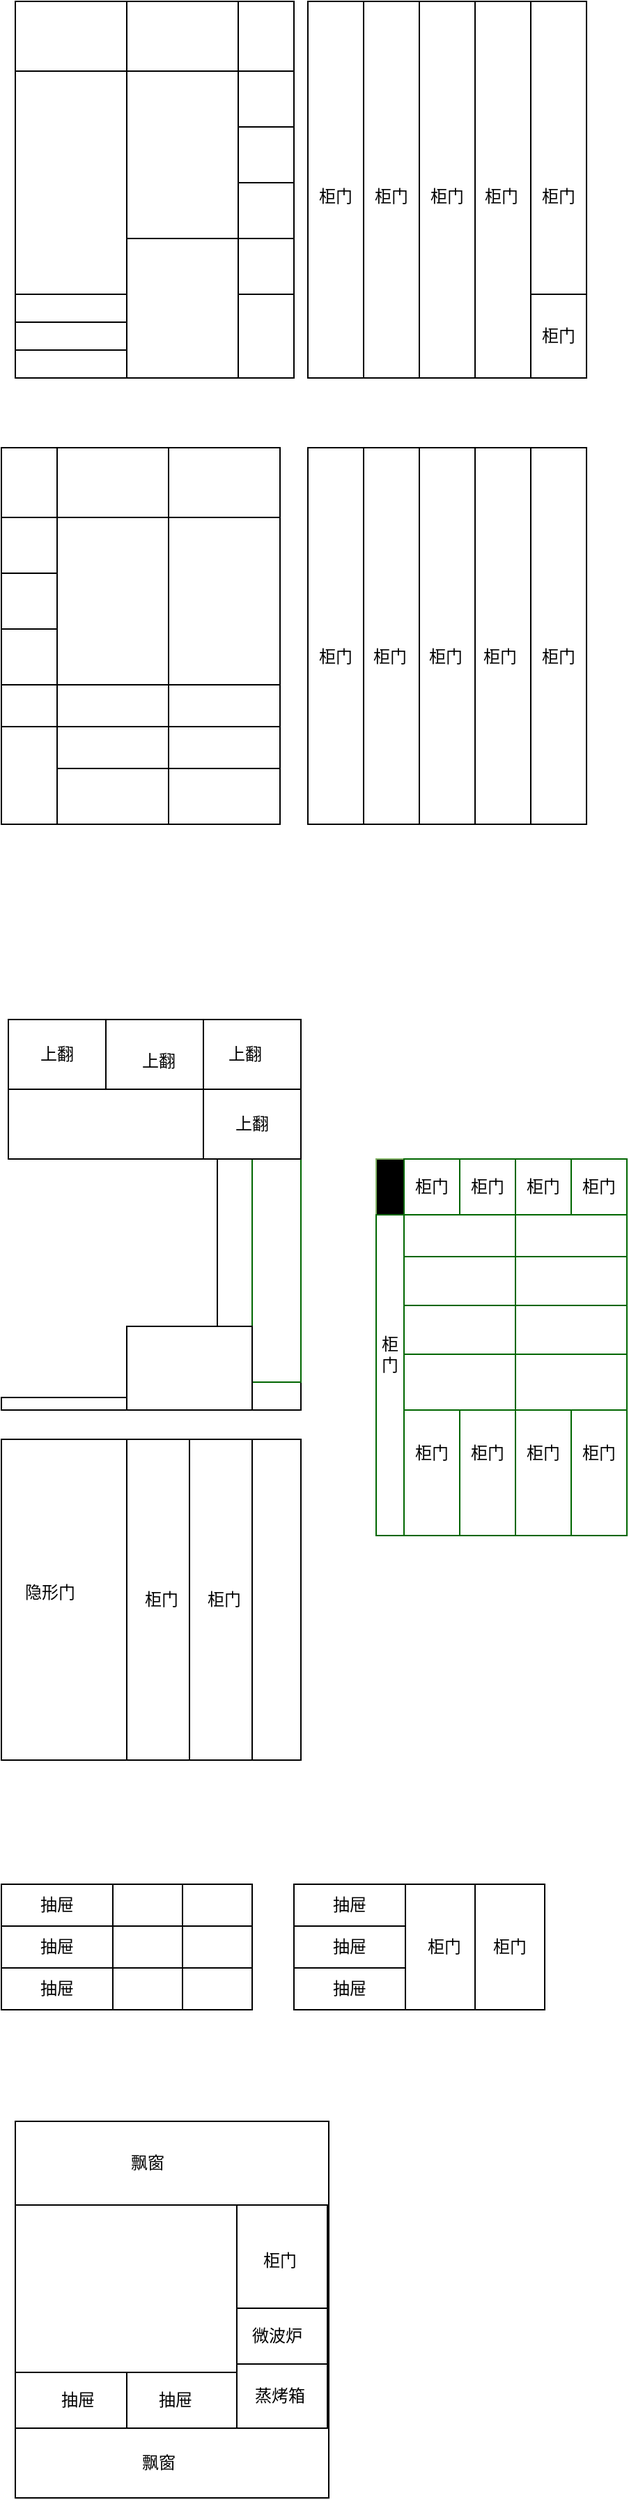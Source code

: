 <mxfile version="21.7.2" type="device">
  <diagram id="jiTWO1YmL6XulRGC9YT3" name="第 1 页">
    <mxGraphModel dx="1331" dy="788" grid="1" gridSize="10" guides="1" tooltips="1" connect="1" arrows="1" fold="1" page="1" pageScale="1" pageWidth="827" pageHeight="1169" math="0" shadow="0">
      <root>
        <mxCell id="0" />
        <mxCell id="1" parent="0" />
        <mxCell id="bLET4j2twnsAtOnIxXIQ-1" value="" style="rounded=0;whiteSpace=wrap;html=1;" parent="1" vertex="1">
          <mxGeometry x="160" y="360" width="80" height="270" as="geometry" />
        </mxCell>
        <mxCell id="bLET4j2twnsAtOnIxXIQ-2" value="" style="rounded=0;whiteSpace=wrap;html=1;" parent="1" vertex="1">
          <mxGeometry x="240" y="360" width="80" height="270" as="geometry" />
        </mxCell>
        <mxCell id="bLET4j2twnsAtOnIxXIQ-4" value="" style="rounded=0;whiteSpace=wrap;html=1;" parent="1" vertex="1">
          <mxGeometry x="320" y="360" width="40" height="270" as="geometry" />
        </mxCell>
        <mxCell id="bLET4j2twnsAtOnIxXIQ-5" value="" style="rounded=0;whiteSpace=wrap;html=1;" parent="1" vertex="1">
          <mxGeometry x="160" y="360" width="80" height="50" as="geometry" />
        </mxCell>
        <mxCell id="bLET4j2twnsAtOnIxXIQ-6" value="" style="rounded=0;whiteSpace=wrap;html=1;" parent="1" vertex="1">
          <mxGeometry x="240" y="360" width="80" height="50" as="geometry" />
        </mxCell>
        <mxCell id="bLET4j2twnsAtOnIxXIQ-7" value="" style="rounded=0;whiteSpace=wrap;html=1;" parent="1" vertex="1">
          <mxGeometry x="320" y="360" width="40" height="50" as="geometry" />
        </mxCell>
        <mxCell id="bLET4j2twnsAtOnIxXIQ-9" value="" style="rounded=0;whiteSpace=wrap;html=1;" parent="1" vertex="1">
          <mxGeometry x="160" y="610" width="80" height="20" as="geometry" />
        </mxCell>
        <mxCell id="bLET4j2twnsAtOnIxXIQ-10" value="" style="rounded=0;whiteSpace=wrap;html=1;" parent="1" vertex="1">
          <mxGeometry x="240" y="530" width="80" height="100" as="geometry" />
        </mxCell>
        <mxCell id="bLET4j2twnsAtOnIxXIQ-11" value="" style="rounded=0;whiteSpace=wrap;html=1;" parent="1" vertex="1">
          <mxGeometry x="160" y="590" width="80" height="20" as="geometry" />
        </mxCell>
        <mxCell id="bLET4j2twnsAtOnIxXIQ-12" value="" style="rounded=0;whiteSpace=wrap;html=1;" parent="1" vertex="1">
          <mxGeometry x="160" y="570" width="80" height="20" as="geometry" />
        </mxCell>
        <mxCell id="bLET4j2twnsAtOnIxXIQ-13" value="" style="rounded=0;whiteSpace=wrap;html=1;" parent="1" vertex="1">
          <mxGeometry x="320" y="570" width="40" height="60" as="geometry" />
        </mxCell>
        <mxCell id="bLET4j2twnsAtOnIxXIQ-14" value="" style="rounded=0;whiteSpace=wrap;html=1;" parent="1" vertex="1">
          <mxGeometry x="320" y="530" width="40" height="40" as="geometry" />
        </mxCell>
        <mxCell id="bLET4j2twnsAtOnIxXIQ-15" value="" style="rounded=0;whiteSpace=wrap;html=1;" parent="1" vertex="1">
          <mxGeometry x="320" y="490" width="40" height="40" as="geometry" />
        </mxCell>
        <mxCell id="bLET4j2twnsAtOnIxXIQ-16" value="" style="rounded=0;whiteSpace=wrap;html=1;" parent="1" vertex="1">
          <mxGeometry x="320" y="450" width="40" height="40" as="geometry" />
        </mxCell>
        <mxCell id="bLET4j2twnsAtOnIxXIQ-17" value="" style="rounded=0;whiteSpace=wrap;html=1;" parent="1" vertex="1">
          <mxGeometry x="320" y="410" width="40" height="40" as="geometry" />
        </mxCell>
        <mxCell id="bLET4j2twnsAtOnIxXIQ-18" value="" style="rounded=0;whiteSpace=wrap;html=1;" parent="1" vertex="1">
          <mxGeometry x="370" y="360" width="80" height="270" as="geometry" />
        </mxCell>
        <mxCell id="bLET4j2twnsAtOnIxXIQ-19" value="" style="rounded=0;whiteSpace=wrap;html=1;" parent="1" vertex="1">
          <mxGeometry x="450" y="360" width="80" height="270" as="geometry" />
        </mxCell>
        <mxCell id="bLET4j2twnsAtOnIxXIQ-20" value="" style="rounded=0;whiteSpace=wrap;html=1;" parent="1" vertex="1">
          <mxGeometry x="530" y="360" width="40" height="270" as="geometry" />
        </mxCell>
        <mxCell id="bLET4j2twnsAtOnIxXIQ-28" value="" style="rounded=0;whiteSpace=wrap;html=1;" parent="1" vertex="1">
          <mxGeometry x="530" y="570" width="40" height="60" as="geometry" />
        </mxCell>
        <mxCell id="bLET4j2twnsAtOnIxXIQ-33" value="" style="rounded=0;whiteSpace=wrap;html=1;" parent="1" vertex="1">
          <mxGeometry x="370" y="360" width="40" height="270" as="geometry" />
        </mxCell>
        <mxCell id="bLET4j2twnsAtOnIxXIQ-34" value="" style="rounded=0;whiteSpace=wrap;html=1;" parent="1" vertex="1">
          <mxGeometry x="450" y="360" width="40" height="270" as="geometry" />
        </mxCell>
        <mxCell id="bLET4j2twnsAtOnIxXIQ-37" value="" style="rounded=0;whiteSpace=wrap;html=1;" parent="1" vertex="1">
          <mxGeometry x="370" y="680" width="80" height="270" as="geometry" />
        </mxCell>
        <mxCell id="bLET4j2twnsAtOnIxXIQ-38" value="" style="rounded=0;whiteSpace=wrap;html=1;" parent="1" vertex="1">
          <mxGeometry x="450" y="680" width="80" height="270" as="geometry" />
        </mxCell>
        <mxCell id="bLET4j2twnsAtOnIxXIQ-39" value="" style="rounded=0;whiteSpace=wrap;html=1;" parent="1" vertex="1">
          <mxGeometry x="530" y="680" width="40" height="270" as="geometry" />
        </mxCell>
        <mxCell id="bLET4j2twnsAtOnIxXIQ-41" value="" style="rounded=0;whiteSpace=wrap;html=1;" parent="1" vertex="1">
          <mxGeometry x="370" y="680" width="40" height="270" as="geometry" />
        </mxCell>
        <mxCell id="bLET4j2twnsAtOnIxXIQ-42" value="" style="rounded=0;whiteSpace=wrap;html=1;" parent="1" vertex="1">
          <mxGeometry x="450" y="680" width="40" height="270" as="geometry" />
        </mxCell>
        <mxCell id="bLET4j2twnsAtOnIxXIQ-43" value="" style="rounded=0;whiteSpace=wrap;html=1;" parent="1" vertex="1">
          <mxGeometry x="190" y="680" width="80" height="270" as="geometry" />
        </mxCell>
        <mxCell id="bLET4j2twnsAtOnIxXIQ-44" value="" style="rounded=0;whiteSpace=wrap;html=1;" parent="1" vertex="1">
          <mxGeometry x="270" y="680" width="80" height="270" as="geometry" />
        </mxCell>
        <mxCell id="bLET4j2twnsAtOnIxXIQ-45" value="" style="rounded=0;whiteSpace=wrap;html=1;" parent="1" vertex="1">
          <mxGeometry x="150" y="680" width="40" height="270" as="geometry" />
        </mxCell>
        <mxCell id="bLET4j2twnsAtOnIxXIQ-49" value="" style="rounded=0;whiteSpace=wrap;html=1;" parent="1" vertex="1">
          <mxGeometry x="270" y="680" width="80" height="50" as="geometry" />
        </mxCell>
        <mxCell id="bLET4j2twnsAtOnIxXIQ-50" value="" style="rounded=0;whiteSpace=wrap;html=1;" parent="1" vertex="1">
          <mxGeometry x="190" y="680" width="80" height="50" as="geometry" />
        </mxCell>
        <mxCell id="bLET4j2twnsAtOnIxXIQ-51" value="" style="rounded=0;whiteSpace=wrap;html=1;" parent="1" vertex="1">
          <mxGeometry x="150" y="680" width="40" height="50" as="geometry" />
        </mxCell>
        <mxCell id="bLET4j2twnsAtOnIxXIQ-52" value="" style="rounded=0;whiteSpace=wrap;html=1;" parent="1" vertex="1">
          <mxGeometry x="150" y="880" width="40" height="70" as="geometry" />
        </mxCell>
        <mxCell id="bLET4j2twnsAtOnIxXIQ-53" value="" style="rounded=0;whiteSpace=wrap;html=1;" parent="1" vertex="1">
          <mxGeometry x="150" y="850" width="40" height="30" as="geometry" />
        </mxCell>
        <mxCell id="bLET4j2twnsAtOnIxXIQ-54" value="" style="rounded=0;whiteSpace=wrap;html=1;" parent="1" vertex="1">
          <mxGeometry x="150" y="810" width="40" height="40" as="geometry" />
        </mxCell>
        <mxCell id="bLET4j2twnsAtOnIxXIQ-55" value="" style="rounded=0;whiteSpace=wrap;html=1;" parent="1" vertex="1">
          <mxGeometry x="150" y="770" width="40" height="40" as="geometry" />
        </mxCell>
        <mxCell id="bLET4j2twnsAtOnIxXIQ-56" value="" style="rounded=0;whiteSpace=wrap;html=1;" parent="1" vertex="1">
          <mxGeometry x="150" y="730" width="40" height="40" as="geometry" />
        </mxCell>
        <mxCell id="bLET4j2twnsAtOnIxXIQ-59" value="" style="rounded=0;whiteSpace=wrap;html=1;" parent="1" vertex="1">
          <mxGeometry x="190" y="910" width="80" height="40" as="geometry" />
        </mxCell>
        <mxCell id="bLET4j2twnsAtOnIxXIQ-60" value="" style="rounded=0;whiteSpace=wrap;html=1;" parent="1" vertex="1">
          <mxGeometry x="190" y="880" width="80" height="30" as="geometry" />
        </mxCell>
        <mxCell id="bLET4j2twnsAtOnIxXIQ-61" value="" style="rounded=0;whiteSpace=wrap;html=1;" parent="1" vertex="1">
          <mxGeometry x="190" y="850" width="80" height="30" as="geometry" />
        </mxCell>
        <mxCell id="bLET4j2twnsAtOnIxXIQ-62" value="" style="rounded=0;whiteSpace=wrap;html=1;" parent="1" vertex="1">
          <mxGeometry x="270" y="910" width="80" height="40" as="geometry" />
        </mxCell>
        <mxCell id="bLET4j2twnsAtOnIxXIQ-63" value="" style="rounded=0;whiteSpace=wrap;html=1;" parent="1" vertex="1">
          <mxGeometry x="270" y="880" width="80" height="30" as="geometry" />
        </mxCell>
        <mxCell id="bLET4j2twnsAtOnIxXIQ-64" value="" style="rounded=0;whiteSpace=wrap;html=1;" parent="1" vertex="1">
          <mxGeometry x="270" y="850" width="80" height="30" as="geometry" />
        </mxCell>
        <mxCell id="bLET4j2twnsAtOnIxXIQ-66" value="" style="rounded=0;whiteSpace=wrap;html=1;" parent="1" vertex="1">
          <mxGeometry x="305" y="1190" width="60" height="120" as="geometry" />
        </mxCell>
        <mxCell id="bLET4j2twnsAtOnIxXIQ-67" value="" style="rounded=0;whiteSpace=wrap;html=1;" parent="1" vertex="1">
          <mxGeometry x="330" y="1310" width="35" height="40" as="geometry" />
        </mxCell>
        <mxCell id="bLET4j2twnsAtOnIxXIQ-68" value="" style="rounded=0;whiteSpace=wrap;html=1;" parent="1" vertex="1">
          <mxGeometry x="330" y="1350" width="35" height="20" as="geometry" />
        </mxCell>
        <mxCell id="bLET4j2twnsAtOnIxXIQ-69" value="" style="rounded=0;whiteSpace=wrap;html=1;strokeColor=#006600;" parent="1" vertex="1">
          <mxGeometry x="330" y="1190" width="35" height="160" as="geometry" />
        </mxCell>
        <mxCell id="bLET4j2twnsAtOnIxXIQ-70" value="" style="rounded=0;whiteSpace=wrap;html=1;" parent="1" vertex="1">
          <mxGeometry x="240" y="1310" width="90" height="60" as="geometry" />
        </mxCell>
        <mxCell id="bLET4j2twnsAtOnIxXIQ-71" value="" style="rounded=0;whiteSpace=wrap;html=1;" parent="1" vertex="1">
          <mxGeometry x="419" y="1190" width="180" height="270" as="geometry" />
        </mxCell>
        <mxCell id="bLET4j2twnsAtOnIxXIQ-72" value="" style="rounded=0;whiteSpace=wrap;html=1;strokeColor=#82b366;fillColor=#000000;" parent="1" vertex="1">
          <mxGeometry x="419" y="1190" width="20" height="40" as="geometry" />
        </mxCell>
        <mxCell id="bLET4j2twnsAtOnIxXIQ-73" value="" style="rounded=0;whiteSpace=wrap;html=1;strokeColor=#006600;" parent="1" vertex="1">
          <mxGeometry x="419" y="1230" width="20" height="230" as="geometry" />
        </mxCell>
        <mxCell id="bLET4j2twnsAtOnIxXIQ-74" value="" style="rounded=0;whiteSpace=wrap;html=1;strokeColor=#006600;" parent="1" vertex="1">
          <mxGeometry x="439" y="1190" width="40" height="40" as="geometry" />
        </mxCell>
        <mxCell id="bLET4j2twnsAtOnIxXIQ-75" value="" style="rounded=0;whiteSpace=wrap;html=1;strokeColor=#006600;" parent="1" vertex="1">
          <mxGeometry x="479" y="1190" width="40" height="40" as="geometry" />
        </mxCell>
        <mxCell id="bLET4j2twnsAtOnIxXIQ-76" value="" style="rounded=0;whiteSpace=wrap;html=1;strokeColor=#006600;" parent="1" vertex="1">
          <mxGeometry x="519" y="1190" width="40" height="40" as="geometry" />
        </mxCell>
        <mxCell id="bLET4j2twnsAtOnIxXIQ-77" value="" style="rounded=0;whiteSpace=wrap;html=1;strokeColor=#006600;" parent="1" vertex="1">
          <mxGeometry x="559" y="1190" width="40" height="40" as="geometry" />
        </mxCell>
        <mxCell id="bLET4j2twnsAtOnIxXIQ-78" value="" style="rounded=0;whiteSpace=wrap;html=1;strokeColor=#006600;" parent="1" vertex="1">
          <mxGeometry x="439" y="1370" width="160" height="90" as="geometry" />
        </mxCell>
        <mxCell id="bLET4j2twnsAtOnIxXIQ-79" value="" style="rounded=0;whiteSpace=wrap;html=1;strokeColor=#006600;" parent="1" vertex="1">
          <mxGeometry x="439" y="1330" width="80" height="40" as="geometry" />
        </mxCell>
        <mxCell id="bLET4j2twnsAtOnIxXIQ-80" value="" style="rounded=0;whiteSpace=wrap;html=1;strokeColor=#006600;" parent="1" vertex="1">
          <mxGeometry x="519" y="1330" width="80" height="40" as="geometry" />
        </mxCell>
        <mxCell id="bLET4j2twnsAtOnIxXIQ-81" value="" style="rounded=0;whiteSpace=wrap;html=1;strokeColor=#006600;" parent="1" vertex="1">
          <mxGeometry x="439" y="1295" width="80" height="35" as="geometry" />
        </mxCell>
        <mxCell id="bLET4j2twnsAtOnIxXIQ-82" value="" style="rounded=0;whiteSpace=wrap;html=1;strokeColor=#006600;" parent="1" vertex="1">
          <mxGeometry x="519" y="1295" width="80" height="35" as="geometry" />
        </mxCell>
        <mxCell id="bLET4j2twnsAtOnIxXIQ-83" value="" style="rounded=0;whiteSpace=wrap;html=1;strokeColor=#006600;" parent="1" vertex="1">
          <mxGeometry x="439" y="1260" width="80" height="35" as="geometry" />
        </mxCell>
        <mxCell id="bLET4j2twnsAtOnIxXIQ-84" value="" style="rounded=0;whiteSpace=wrap;html=1;strokeColor=#006600;" parent="1" vertex="1">
          <mxGeometry x="519" y="1260" width="80" height="35" as="geometry" />
        </mxCell>
        <mxCell id="bLET4j2twnsAtOnIxXIQ-85" value="" style="rounded=0;whiteSpace=wrap;html=1;strokeColor=#006600;" parent="1" vertex="1">
          <mxGeometry x="439" y="1230" width="80" height="30" as="geometry" />
        </mxCell>
        <mxCell id="bLET4j2twnsAtOnIxXIQ-86" value="" style="rounded=0;whiteSpace=wrap;html=1;strokeColor=#006600;" parent="1" vertex="1">
          <mxGeometry x="519" y="1230" width="80" height="30" as="geometry" />
        </mxCell>
        <mxCell id="bLET4j2twnsAtOnIxXIQ-87" value="" style="rounded=0;whiteSpace=wrap;html=1;strokeColor=#006600;" parent="1" vertex="1">
          <mxGeometry x="439" y="1370" width="40" height="90" as="geometry" />
        </mxCell>
        <mxCell id="bLET4j2twnsAtOnIxXIQ-88" value="" style="rounded=0;whiteSpace=wrap;html=1;strokeColor=#006600;" parent="1" vertex="1">
          <mxGeometry x="479" y="1370" width="40" height="90" as="geometry" />
        </mxCell>
        <mxCell id="bLET4j2twnsAtOnIxXIQ-89" value="" style="rounded=0;whiteSpace=wrap;html=1;strokeColor=#006600;" parent="1" vertex="1">
          <mxGeometry x="519" y="1370" width="40" height="90" as="geometry" />
        </mxCell>
        <mxCell id="bLET4j2twnsAtOnIxXIQ-90" value="" style="rounded=0;whiteSpace=wrap;html=1;strokeColor=#006600;" parent="1" vertex="1">
          <mxGeometry x="559" y="1370" width="40" height="90" as="geometry" />
        </mxCell>
        <mxCell id="bLET4j2twnsAtOnIxXIQ-91" value="柜门" style="text;html=1;strokeColor=none;fillColor=none;align=center;verticalAlign=middle;whiteSpace=wrap;rounded=0;" parent="1" vertex="1">
          <mxGeometry x="439" y="1391" width="40" height="20" as="geometry" />
        </mxCell>
        <mxCell id="bLET4j2twnsAtOnIxXIQ-92" value="柜门" style="text;html=1;strokeColor=none;fillColor=none;align=center;verticalAlign=middle;whiteSpace=wrap;rounded=0;" parent="1" vertex="1">
          <mxGeometry x="479" y="1391" width="40" height="20" as="geometry" />
        </mxCell>
        <mxCell id="bLET4j2twnsAtOnIxXIQ-93" value="柜门" style="text;html=1;strokeColor=none;fillColor=none;align=center;verticalAlign=middle;whiteSpace=wrap;rounded=0;" parent="1" vertex="1">
          <mxGeometry x="519" y="1391" width="40" height="20" as="geometry" />
        </mxCell>
        <mxCell id="bLET4j2twnsAtOnIxXIQ-94" value="柜门" style="text;html=1;strokeColor=none;fillColor=none;align=center;verticalAlign=middle;whiteSpace=wrap;rounded=0;" parent="1" vertex="1">
          <mxGeometry x="559" y="1391" width="40" height="20" as="geometry" />
        </mxCell>
        <mxCell id="bLET4j2twnsAtOnIxXIQ-95" value="柜门" style="text;html=1;strokeColor=none;fillColor=none;align=center;verticalAlign=middle;whiteSpace=wrap;rounded=0;" parent="1" vertex="1">
          <mxGeometry x="439" y="1200" width="40" height="20" as="geometry" />
        </mxCell>
        <mxCell id="bLET4j2twnsAtOnIxXIQ-96" value="柜门" style="text;html=1;strokeColor=none;fillColor=none;align=center;verticalAlign=middle;whiteSpace=wrap;rounded=0;" parent="1" vertex="1">
          <mxGeometry x="479" y="1200" width="40" height="20" as="geometry" />
        </mxCell>
        <mxCell id="bLET4j2twnsAtOnIxXIQ-97" value="柜门" style="text;html=1;strokeColor=none;fillColor=none;align=center;verticalAlign=middle;whiteSpace=wrap;rounded=0;" parent="1" vertex="1">
          <mxGeometry x="519" y="1200" width="40" height="20" as="geometry" />
        </mxCell>
        <mxCell id="bLET4j2twnsAtOnIxXIQ-98" value="柜门" style="text;html=1;strokeColor=none;fillColor=none;align=center;verticalAlign=middle;whiteSpace=wrap;rounded=0;" parent="1" vertex="1">
          <mxGeometry x="559" y="1200" width="40" height="20" as="geometry" />
        </mxCell>
        <mxCell id="bLET4j2twnsAtOnIxXIQ-99" value="柜门" style="text;html=1;strokeColor=none;fillColor=none;align=center;verticalAlign=middle;whiteSpace=wrap;rounded=0;" parent="1" vertex="1">
          <mxGeometry x="419" y="1320" width="20" height="20" as="geometry" />
        </mxCell>
        <mxCell id="bLET4j2twnsAtOnIxXIQ-101" value="" style="rounded=0;whiteSpace=wrap;html=1;strokeColor=#000000;fillColor=#FFFFFF;" parent="1" vertex="1">
          <mxGeometry x="240" y="1391" width="125" height="230" as="geometry" />
        </mxCell>
        <mxCell id="bLET4j2twnsAtOnIxXIQ-102" value="" style="rounded=0;whiteSpace=wrap;html=1;strokeColor=#000000;fillColor=#FFFFFF;" parent="1" vertex="1">
          <mxGeometry x="150" y="1361" width="90" height="9" as="geometry" />
        </mxCell>
        <mxCell id="bLET4j2twnsAtOnIxXIQ-103" value="" style="rounded=0;whiteSpace=wrap;html=1;strokeColor=#000000;fillColor=#FFFFFF;" parent="1" vertex="1">
          <mxGeometry x="150" y="1391" width="90" height="230" as="geometry" />
        </mxCell>
        <mxCell id="bLET4j2twnsAtOnIxXIQ-104" value="" style="rounded=0;whiteSpace=wrap;html=1;strokeColor=#000000;fillColor=#FFFFFF;" parent="1" vertex="1">
          <mxGeometry x="240" y="1391" width="90" height="230" as="geometry" />
        </mxCell>
        <mxCell id="bLET4j2twnsAtOnIxXIQ-105" value="" style="rounded=0;whiteSpace=wrap;html=1;strokeColor=#000000;fillColor=#FFFFFF;" parent="1" vertex="1">
          <mxGeometry x="240" y="1391" width="45" height="230" as="geometry" />
        </mxCell>
        <mxCell id="bLET4j2twnsAtOnIxXIQ-106" value="隐形门" style="text;html=1;strokeColor=none;fillColor=none;align=center;verticalAlign=middle;whiteSpace=wrap;rounded=0;" parent="1" vertex="1">
          <mxGeometry x="165" y="1491" width="40" height="20" as="geometry" />
        </mxCell>
        <mxCell id="bLET4j2twnsAtOnIxXIQ-107" value="柜门" style="text;html=1;strokeColor=none;fillColor=none;align=center;verticalAlign=middle;whiteSpace=wrap;rounded=0;" parent="1" vertex="1">
          <mxGeometry x="290" y="1496" width="40" height="20" as="geometry" />
        </mxCell>
        <mxCell id="bLET4j2twnsAtOnIxXIQ-108" value="柜门" style="text;html=1;strokeColor=none;fillColor=none;align=center;verticalAlign=middle;whiteSpace=wrap;rounded=0;" parent="1" vertex="1">
          <mxGeometry x="245" y="1496" width="40" height="20" as="geometry" />
        </mxCell>
        <mxCell id="bLET4j2twnsAtOnIxXIQ-110" value="" style="rounded=0;whiteSpace=wrap;html=1;strokeColor=#000000;fillColor=#FFFFFF;" parent="1" vertex="1">
          <mxGeometry x="155" y="1140" width="210" height="50" as="geometry" />
        </mxCell>
        <mxCell id="bLET4j2twnsAtOnIxXIQ-111" value="" style="rounded=0;whiteSpace=wrap;html=1;strokeColor=#000000;fillColor=#FFFFFF;" parent="1" vertex="1">
          <mxGeometry x="155" y="1090" width="210" height="50" as="geometry" />
        </mxCell>
        <mxCell id="bLET4j2twnsAtOnIxXIQ-112" value="" style="rounded=0;whiteSpace=wrap;html=1;strokeColor=#000000;fillColor=#FFFFFF;" parent="1" vertex="1">
          <mxGeometry x="155" y="1090" width="70" height="50" as="geometry" />
        </mxCell>
        <mxCell id="bLET4j2twnsAtOnIxXIQ-113" value="" style="rounded=0;whiteSpace=wrap;html=1;strokeColor=#000000;fillColor=#FFFFFF;" parent="1" vertex="1">
          <mxGeometry x="225" y="1090" width="70" height="50" as="geometry" />
        </mxCell>
        <mxCell id="bLET4j2twnsAtOnIxXIQ-114" value="" style="rounded=0;whiteSpace=wrap;html=1;strokeColor=#000000;fillColor=#FFFFFF;" parent="1" vertex="1">
          <mxGeometry x="295" y="1090" width="70" height="50" as="geometry" />
        </mxCell>
        <mxCell id="bLET4j2twnsAtOnIxXIQ-115" value="" style="rounded=0;whiteSpace=wrap;html=1;strokeColor=#000000;fillColor=#FFFFFF;" parent="1" vertex="1">
          <mxGeometry x="295" y="1140" width="70" height="50" as="geometry" />
        </mxCell>
        <mxCell id="bLET4j2twnsAtOnIxXIQ-116" value="柜门" style="text;html=1;strokeColor=none;fillColor=none;align=center;verticalAlign=middle;whiteSpace=wrap;rounded=0;" parent="1" vertex="1">
          <mxGeometry x="370" y="490" width="40" height="20" as="geometry" />
        </mxCell>
        <mxCell id="bLET4j2twnsAtOnIxXIQ-117" value="柜门" style="text;html=1;strokeColor=none;fillColor=none;align=center;verticalAlign=middle;whiteSpace=wrap;rounded=0;" parent="1" vertex="1">
          <mxGeometry x="410" y="490" width="40" height="20" as="geometry" />
        </mxCell>
        <mxCell id="bLET4j2twnsAtOnIxXIQ-118" value="柜门" style="text;html=1;strokeColor=none;fillColor=none;align=center;verticalAlign=middle;whiteSpace=wrap;rounded=0;" parent="1" vertex="1">
          <mxGeometry x="450" y="490" width="40" height="20" as="geometry" />
        </mxCell>
        <mxCell id="bLET4j2twnsAtOnIxXIQ-119" value="柜门" style="text;html=1;strokeColor=none;fillColor=none;align=center;verticalAlign=middle;whiteSpace=wrap;rounded=0;" parent="1" vertex="1">
          <mxGeometry x="530" y="490" width="40" height="20" as="geometry" />
        </mxCell>
        <mxCell id="bLET4j2twnsAtOnIxXIQ-120" value="柜门" style="text;html=1;strokeColor=none;fillColor=none;align=center;verticalAlign=middle;whiteSpace=wrap;rounded=0;" parent="1" vertex="1">
          <mxGeometry x="489" y="490" width="40" height="20" as="geometry" />
        </mxCell>
        <mxCell id="bLET4j2twnsAtOnIxXIQ-121" value="柜门" style="text;html=1;strokeColor=none;fillColor=none;align=center;verticalAlign=middle;whiteSpace=wrap;rounded=0;" parent="1" vertex="1">
          <mxGeometry x="530" y="590" width="40" height="20" as="geometry" />
        </mxCell>
        <mxCell id="bLET4j2twnsAtOnIxXIQ-122" value="柜门" style="text;html=1;strokeColor=none;fillColor=none;align=center;verticalAlign=middle;whiteSpace=wrap;rounded=0;" parent="1" vertex="1">
          <mxGeometry x="370" y="820" width="40" height="20" as="geometry" />
        </mxCell>
        <mxCell id="bLET4j2twnsAtOnIxXIQ-123" value="柜门" style="text;html=1;strokeColor=none;fillColor=none;align=center;verticalAlign=middle;whiteSpace=wrap;rounded=0;" parent="1" vertex="1">
          <mxGeometry x="409" y="820" width="40" height="20" as="geometry" />
        </mxCell>
        <mxCell id="bLET4j2twnsAtOnIxXIQ-124" value="柜门" style="text;html=1;strokeColor=none;fillColor=none;align=center;verticalAlign=middle;whiteSpace=wrap;rounded=0;" parent="1" vertex="1">
          <mxGeometry x="449" y="820" width="40" height="20" as="geometry" />
        </mxCell>
        <mxCell id="bLET4j2twnsAtOnIxXIQ-125" value="柜门" style="text;html=1;strokeColor=none;fillColor=none;align=center;verticalAlign=middle;whiteSpace=wrap;rounded=0;" parent="1" vertex="1">
          <mxGeometry x="488" y="820" width="40" height="20" as="geometry" />
        </mxCell>
        <mxCell id="bLET4j2twnsAtOnIxXIQ-126" value="柜门" style="text;html=1;strokeColor=none;fillColor=none;align=center;verticalAlign=middle;whiteSpace=wrap;rounded=0;" parent="1" vertex="1">
          <mxGeometry x="530" y="820" width="40" height="20" as="geometry" />
        </mxCell>
        <mxCell id="bLET4j2twnsAtOnIxXIQ-127" value="上翻" style="text;html=1;strokeColor=none;fillColor=none;align=center;verticalAlign=middle;whiteSpace=wrap;rounded=0;" parent="1" vertex="1">
          <mxGeometry x="305" y="1105" width="40" height="20" as="geometry" />
        </mxCell>
        <mxCell id="bLET4j2twnsAtOnIxXIQ-128" value="上翻" style="text;html=1;strokeColor=none;fillColor=none;align=center;verticalAlign=middle;whiteSpace=wrap;rounded=0;" parent="1" vertex="1">
          <mxGeometry x="170" y="1105" width="40" height="20" as="geometry" />
        </mxCell>
        <mxCell id="bLET4j2twnsAtOnIxXIQ-129" value="上翻" style="text;html=1;strokeColor=none;fillColor=none;align=center;verticalAlign=middle;whiteSpace=wrap;rounded=0;" parent="1" vertex="1">
          <mxGeometry x="242.5" y="1110" width="40" height="20" as="geometry" />
        </mxCell>
        <mxCell id="bLET4j2twnsAtOnIxXIQ-130" value="上翻" style="text;html=1;strokeColor=none;fillColor=none;align=center;verticalAlign=middle;whiteSpace=wrap;rounded=0;" parent="1" vertex="1">
          <mxGeometry x="310" y="1155" width="40" height="20" as="geometry" />
        </mxCell>
        <mxCell id="bLET4j2twnsAtOnIxXIQ-131" value="" style="rounded=0;whiteSpace=wrap;html=1;strokeColor=#000000;fillColor=#FFFFFF;" parent="1" vertex="1">
          <mxGeometry x="150" y="1710" width="180" height="90" as="geometry" />
        </mxCell>
        <mxCell id="bLET4j2twnsAtOnIxXIQ-132" value="" style="rounded=0;whiteSpace=wrap;html=1;strokeColor=#000000;fillColor=#FFFFFF;" parent="1" vertex="1">
          <mxGeometry x="150" y="1710" width="80" height="30" as="geometry" />
        </mxCell>
        <mxCell id="bLET4j2twnsAtOnIxXIQ-133" value="" style="rounded=0;whiteSpace=wrap;html=1;strokeColor=#000000;fillColor=#FFFFFF;" parent="1" vertex="1">
          <mxGeometry x="150" y="1740" width="80" height="30" as="geometry" />
        </mxCell>
        <mxCell id="bLET4j2twnsAtOnIxXIQ-134" value="" style="rounded=0;whiteSpace=wrap;html=1;strokeColor=#000000;fillColor=#FFFFFF;" parent="1" vertex="1">
          <mxGeometry x="150" y="1770" width="80" height="30" as="geometry" />
        </mxCell>
        <mxCell id="bLET4j2twnsAtOnIxXIQ-135" value="" style="rounded=0;whiteSpace=wrap;html=1;strokeColor=#000000;fillColor=#FFFFFF;" parent="1" vertex="1">
          <mxGeometry x="230" y="1710" width="50" height="30" as="geometry" />
        </mxCell>
        <mxCell id="bLET4j2twnsAtOnIxXIQ-136" value="" style="rounded=0;whiteSpace=wrap;html=1;strokeColor=#000000;fillColor=#FFFFFF;" parent="1" vertex="1">
          <mxGeometry x="230" y="1740" width="50" height="30" as="geometry" />
        </mxCell>
        <mxCell id="bLET4j2twnsAtOnIxXIQ-137" value="" style="rounded=0;whiteSpace=wrap;html=1;strokeColor=#000000;fillColor=#FFFFFF;" parent="1" vertex="1">
          <mxGeometry x="230" y="1770" width="50" height="30" as="geometry" />
        </mxCell>
        <mxCell id="bLET4j2twnsAtOnIxXIQ-138" value="" style="rounded=0;whiteSpace=wrap;html=1;strokeColor=#000000;fillColor=#FFFFFF;" parent="1" vertex="1">
          <mxGeometry x="280" y="1710" width="50" height="30" as="geometry" />
        </mxCell>
        <mxCell id="bLET4j2twnsAtOnIxXIQ-139" value="" style="rounded=0;whiteSpace=wrap;html=1;strokeColor=#000000;fillColor=#FFFFFF;" parent="1" vertex="1">
          <mxGeometry x="280" y="1740" width="50" height="30" as="geometry" />
        </mxCell>
        <mxCell id="bLET4j2twnsAtOnIxXIQ-140" value="" style="rounded=0;whiteSpace=wrap;html=1;strokeColor=#000000;fillColor=#FFFFFF;" parent="1" vertex="1">
          <mxGeometry x="280" y="1770" width="50" height="30" as="geometry" />
        </mxCell>
        <mxCell id="bLET4j2twnsAtOnIxXIQ-141" value="抽屉" style="text;html=1;strokeColor=none;fillColor=none;align=center;verticalAlign=middle;whiteSpace=wrap;rounded=0;" parent="1" vertex="1">
          <mxGeometry x="170" y="1715" width="40" height="20" as="geometry" />
        </mxCell>
        <mxCell id="bLET4j2twnsAtOnIxXIQ-142" value="抽屉" style="text;html=1;strokeColor=none;fillColor=none;align=center;verticalAlign=middle;whiteSpace=wrap;rounded=0;" parent="1" vertex="1">
          <mxGeometry x="170" y="1745" width="40" height="20" as="geometry" />
        </mxCell>
        <mxCell id="bLET4j2twnsAtOnIxXIQ-143" value="抽屉" style="text;html=1;strokeColor=none;fillColor=none;align=center;verticalAlign=middle;whiteSpace=wrap;rounded=0;" parent="1" vertex="1">
          <mxGeometry x="170" y="1775" width="40" height="20" as="geometry" />
        </mxCell>
        <mxCell id="bLET4j2twnsAtOnIxXIQ-144" value="" style="rounded=0;whiteSpace=wrap;html=1;strokeColor=#000000;fillColor=#FFFFFF;" parent="1" vertex="1">
          <mxGeometry x="360" y="1710" width="180" height="90" as="geometry" />
        </mxCell>
        <mxCell id="bLET4j2twnsAtOnIxXIQ-145" value="" style="rounded=0;whiteSpace=wrap;html=1;strokeColor=#000000;fillColor=#FFFFFF;" parent="1" vertex="1">
          <mxGeometry x="360" y="1710" width="80" height="30" as="geometry" />
        </mxCell>
        <mxCell id="bLET4j2twnsAtOnIxXIQ-146" value="" style="rounded=0;whiteSpace=wrap;html=1;strokeColor=#000000;fillColor=#FFFFFF;" parent="1" vertex="1">
          <mxGeometry x="360" y="1740" width="80" height="30" as="geometry" />
        </mxCell>
        <mxCell id="bLET4j2twnsAtOnIxXIQ-147" value="" style="rounded=0;whiteSpace=wrap;html=1;strokeColor=#000000;fillColor=#FFFFFF;" parent="1" vertex="1">
          <mxGeometry x="360" y="1770" width="80" height="30" as="geometry" />
        </mxCell>
        <mxCell id="bLET4j2twnsAtOnIxXIQ-153" value="" style="rounded=0;whiteSpace=wrap;html=1;strokeColor=#000000;fillColor=#FFFFFF;" parent="1" vertex="1">
          <mxGeometry x="490" y="1710" width="50" height="90" as="geometry" />
        </mxCell>
        <mxCell id="bLET4j2twnsAtOnIxXIQ-154" value="抽屉" style="text;html=1;strokeColor=none;fillColor=none;align=center;verticalAlign=middle;whiteSpace=wrap;rounded=0;" parent="1" vertex="1">
          <mxGeometry x="380" y="1715" width="40" height="20" as="geometry" />
        </mxCell>
        <mxCell id="bLET4j2twnsAtOnIxXIQ-155" value="抽屉" style="text;html=1;strokeColor=none;fillColor=none;align=center;verticalAlign=middle;whiteSpace=wrap;rounded=0;" parent="1" vertex="1">
          <mxGeometry x="380" y="1745" width="40" height="20" as="geometry" />
        </mxCell>
        <mxCell id="bLET4j2twnsAtOnIxXIQ-156" value="抽屉" style="text;html=1;strokeColor=none;fillColor=none;align=center;verticalAlign=middle;whiteSpace=wrap;rounded=0;" parent="1" vertex="1">
          <mxGeometry x="380" y="1775" width="40" height="20" as="geometry" />
        </mxCell>
        <mxCell id="bLET4j2twnsAtOnIxXIQ-158" value="柜门" style="text;html=1;strokeColor=none;fillColor=none;align=center;verticalAlign=middle;whiteSpace=wrap;rounded=0;" parent="1" vertex="1">
          <mxGeometry x="448" y="1745" width="40" height="20" as="geometry" />
        </mxCell>
        <mxCell id="bLET4j2twnsAtOnIxXIQ-159" value="柜门" style="text;html=1;strokeColor=none;fillColor=none;align=center;verticalAlign=middle;whiteSpace=wrap;rounded=0;" parent="1" vertex="1">
          <mxGeometry x="495" y="1745" width="40" height="20" as="geometry" />
        </mxCell>
        <mxCell id="bLET4j2twnsAtOnIxXIQ-162" value="" style="rounded=0;whiteSpace=wrap;html=1;strokeColor=#000000;fillColor=#FFFFFF;" parent="1" vertex="1">
          <mxGeometry x="160" y="1880" width="225" height="270" as="geometry" />
        </mxCell>
        <mxCell id="bLET4j2twnsAtOnIxXIQ-163" value="" style="rounded=0;whiteSpace=wrap;html=1;strokeColor=#000000;fillColor=#FFFFFF;" parent="1" vertex="1">
          <mxGeometry x="160" y="2100" width="225" height="50" as="geometry" />
        </mxCell>
        <mxCell id="bLET4j2twnsAtOnIxXIQ-164" value="" style="rounded=0;whiteSpace=wrap;html=1;strokeColor=#000000;fillColor=#FFFFFF;" parent="1" vertex="1">
          <mxGeometry x="160" y="1880" width="225" height="60" as="geometry" />
        </mxCell>
        <mxCell id="bLET4j2twnsAtOnIxXIQ-165" value="" style="rounded=0;whiteSpace=wrap;html=1;strokeColor=#000000;fillColor=#FFFFFF;" parent="1" vertex="1">
          <mxGeometry x="160" y="2060" width="160" height="40" as="geometry" />
        </mxCell>
        <mxCell id="bLET4j2twnsAtOnIxXIQ-166" value="" style="rounded=0;whiteSpace=wrap;html=1;strokeColor=#000000;fillColor=#FFFFFF;" parent="1" vertex="1">
          <mxGeometry x="319" y="1940" width="65" height="160" as="geometry" />
        </mxCell>
        <mxCell id="bLET4j2twnsAtOnIxXIQ-167" value="" style="rounded=0;whiteSpace=wrap;html=1;strokeColor=#000000;fillColor=#FFFFFF;" parent="1" vertex="1">
          <mxGeometry x="319" y="2054" width="65" height="46" as="geometry" />
        </mxCell>
        <mxCell id="bLET4j2twnsAtOnIxXIQ-168" value="" style="rounded=0;whiteSpace=wrap;html=1;strokeColor=#000000;fillColor=#FFFFFF;" parent="1" vertex="1">
          <mxGeometry x="319" y="2014" width="65" height="40" as="geometry" />
        </mxCell>
        <mxCell id="bLET4j2twnsAtOnIxXIQ-170" value="飘窗" style="text;html=1;strokeColor=none;fillColor=none;align=center;verticalAlign=middle;whiteSpace=wrap;rounded=0;" parent="1" vertex="1">
          <mxGeometry x="242.5" y="2115" width="40" height="20" as="geometry" />
        </mxCell>
        <mxCell id="bLET4j2twnsAtOnIxXIQ-171" value="飘窗" style="text;html=1;strokeColor=none;fillColor=none;align=center;verticalAlign=middle;whiteSpace=wrap;rounded=0;" parent="1" vertex="1">
          <mxGeometry x="235" y="1900" width="40" height="20" as="geometry" />
        </mxCell>
        <mxCell id="bLET4j2twnsAtOnIxXIQ-172" value="" style="rounded=0;whiteSpace=wrap;html=1;strokeColor=#000000;fillColor=#FFFFFF;" parent="1" vertex="1">
          <mxGeometry x="160" y="2060" width="80" height="40" as="geometry" />
        </mxCell>
        <mxCell id="bLET4j2twnsAtOnIxXIQ-173" value="抽屉" style="text;html=1;strokeColor=none;fillColor=none;align=center;verticalAlign=middle;whiteSpace=wrap;rounded=0;" parent="1" vertex="1">
          <mxGeometry x="185" y="2070" width="40" height="20" as="geometry" />
        </mxCell>
        <mxCell id="bLET4j2twnsAtOnIxXIQ-174" value="抽屉" style="text;html=1;strokeColor=none;fillColor=none;align=center;verticalAlign=middle;whiteSpace=wrap;rounded=0;" parent="1" vertex="1">
          <mxGeometry x="255" y="2070" width="40" height="20" as="geometry" />
        </mxCell>
        <mxCell id="bLET4j2twnsAtOnIxXIQ-176" value="蒸烤箱" style="text;html=1;strokeColor=none;fillColor=none;align=center;verticalAlign=middle;whiteSpace=wrap;rounded=0;" parent="1" vertex="1">
          <mxGeometry x="330" y="2067" width="40" height="20" as="geometry" />
        </mxCell>
        <mxCell id="bLET4j2twnsAtOnIxXIQ-177" value="微波炉" style="text;html=1;strokeColor=none;fillColor=none;align=center;verticalAlign=middle;whiteSpace=wrap;rounded=0;" parent="1" vertex="1">
          <mxGeometry x="327.5" y="2024" width="40" height="20" as="geometry" />
        </mxCell>
        <mxCell id="bLET4j2twnsAtOnIxXIQ-179" value="柜门" style="text;html=1;strokeColor=none;fillColor=none;align=center;verticalAlign=middle;whiteSpace=wrap;rounded=0;" parent="1" vertex="1">
          <mxGeometry x="330" y="1970" width="40" height="20" as="geometry" />
        </mxCell>
      </root>
    </mxGraphModel>
  </diagram>
</mxfile>
